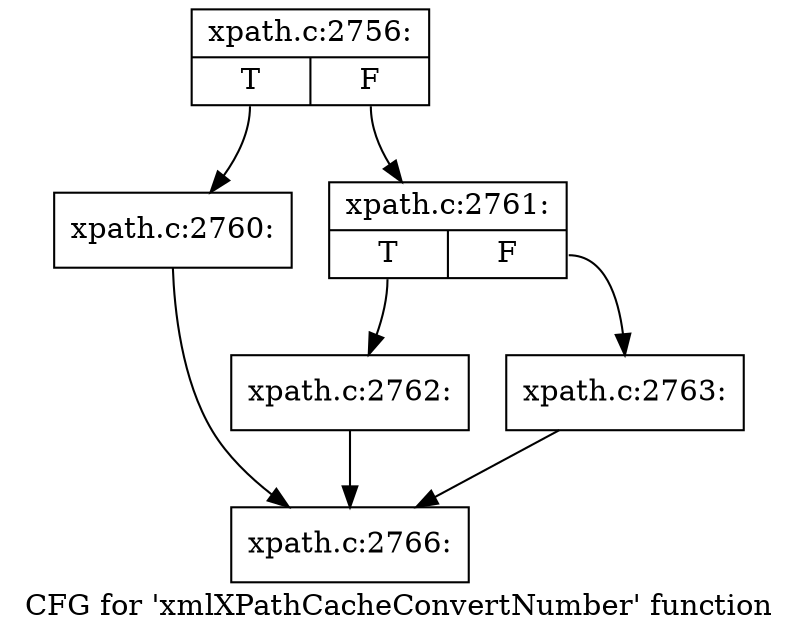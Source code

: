 digraph "CFG for 'xmlXPathCacheConvertNumber' function" {
	label="CFG for 'xmlXPathCacheConvertNumber' function";

	Node0x55e6b2bb8da0 [shape=record,label="{xpath.c:2756:|{<s0>T|<s1>F}}"];
	Node0x55e6b2bb8da0:s0 -> Node0x55e6b2bbb580;
	Node0x55e6b2bb8da0:s1 -> Node0x55e6b2bbb5d0;
	Node0x55e6b2bbb580 [shape=record,label="{xpath.c:2760:}"];
	Node0x55e6b2bbb580 -> Node0x55e6b2bb8df0;
	Node0x55e6b2bbb5d0 [shape=record,label="{xpath.c:2761:|{<s0>T|<s1>F}}"];
	Node0x55e6b2bbb5d0:s0 -> Node0x55e6b2bbbb20;
	Node0x55e6b2bbb5d0:s1 -> Node0x55e6b2bbbb70;
	Node0x55e6b2bbbb20 [shape=record,label="{xpath.c:2762:}"];
	Node0x55e6b2bbbb20 -> Node0x55e6b2bb8df0;
	Node0x55e6b2bbbb70 [shape=record,label="{xpath.c:2763:}"];
	Node0x55e6b2bbbb70 -> Node0x55e6b2bb8df0;
	Node0x55e6b2bb8df0 [shape=record,label="{xpath.c:2766:}"];
}
